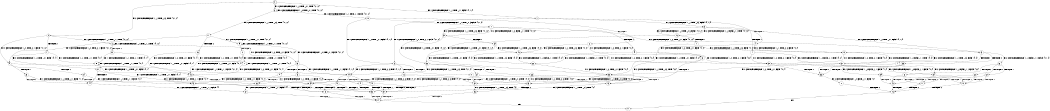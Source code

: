 digraph BCG {
size = "7, 10.5";
center = TRUE;
node [shape = circle];
0 [peripheries = 2];
0 -> 1 [label = "EX !1 !ATOMIC_EXCH_BRANCH (1, +1, TRUE, +1, 1, FALSE) !{0, 1, 2}"];
0 -> 2 [label = "EX !2 !ATOMIC_EXCH_BRANCH (1, +1, TRUE, +0, 3, TRUE) !{0, 1, 2}"];
0 -> 3 [label = "EX !0 !ATOMIC_EXCH_BRANCH (1, +0, TRUE, +0, 1, TRUE) !{0, 1, 2}"];
1 -> 4 [label = "TERMINATE !1"];
1 -> 5 [label = "EX !2 !ATOMIC_EXCH_BRANCH (1, +1, TRUE, +0, 3, FALSE) !{0, 1, 2}"];
1 -> 6 [label = "EX !0 !ATOMIC_EXCH_BRANCH (1, +0, TRUE, +0, 1, FALSE) !{0, 1, 2}"];
2 -> 7 [label = "TERMINATE !2"];
2 -> 8 [label = "EX !1 !ATOMIC_EXCH_BRANCH (1, +1, TRUE, +1, 1, TRUE) !{0, 1, 2}"];
2 -> 9 [label = "EX !0 !ATOMIC_EXCH_BRANCH (1, +0, TRUE, +0, 1, FALSE) !{0, 1, 2}"];
3 -> 10 [label = "EX !1 !ATOMIC_EXCH_BRANCH (1, +1, TRUE, +1, 1, FALSE) !{0, 1, 2}"];
3 -> 11 [label = "EX !2 !ATOMIC_EXCH_BRANCH (1, +1, TRUE, +0, 3, TRUE) !{0, 1, 2}"];
3 -> 3 [label = "EX !0 !ATOMIC_EXCH_BRANCH (1, +0, TRUE, +0, 1, TRUE) !{0, 1, 2}"];
4 -> 12 [label = "EX !2 !ATOMIC_EXCH_BRANCH (1, +1, TRUE, +0, 3, FALSE) !{0, 2}"];
4 -> 13 [label = "EX !0 !ATOMIC_EXCH_BRANCH (1, +0, TRUE, +0, 1, FALSE) !{0, 2}"];
5 -> 14 [label = "TERMINATE !1"];
5 -> 15 [label = "EX !0 !ATOMIC_EXCH_BRANCH (1, +0, TRUE, +0, 1, FALSE) !{0, 1, 2}"];
5 -> 16 [label = "EX !2 !ATOMIC_EXCH_BRANCH (1, +0, FALSE, +1, 1, TRUE) !{0, 1, 2}"];
6 -> 17 [label = "TERMINATE !1"];
6 -> 18 [label = "TERMINATE !0"];
6 -> 19 [label = "EX !2 !ATOMIC_EXCH_BRANCH (1, +1, TRUE, +0, 3, TRUE) !{0, 1, 2}"];
7 -> 20 [label = "EX !1 !ATOMIC_EXCH_BRANCH (1, +1, TRUE, +1, 1, TRUE) !{0, 1}"];
7 -> 21 [label = "EX !0 !ATOMIC_EXCH_BRANCH (1, +0, TRUE, +0, 1, FALSE) !{0, 1}"];
8 -> 22 [label = "TERMINATE !2"];
8 -> 23 [label = "EX !0 !ATOMIC_EXCH_BRANCH (1, +0, TRUE, +0, 1, FALSE) !{0, 1, 2}"];
8 -> 8 [label = "EX !1 !ATOMIC_EXCH_BRANCH (1, +1, TRUE, +1, 1, TRUE) !{0, 1, 2}"];
9 -> 24 [label = "TERMINATE !2"];
9 -> 25 [label = "TERMINATE !0"];
9 -> 19 [label = "EX !1 !ATOMIC_EXCH_BRANCH (1, +1, TRUE, +1, 1, FALSE) !{0, 1, 2}"];
10 -> 26 [label = "TERMINATE !1"];
10 -> 27 [label = "EX !2 !ATOMIC_EXCH_BRANCH (1, +1, TRUE, +0, 3, FALSE) !{0, 1, 2}"];
10 -> 6 [label = "EX !0 !ATOMIC_EXCH_BRANCH (1, +0, TRUE, +0, 1, FALSE) !{0, 1, 2}"];
11 -> 28 [label = "TERMINATE !2"];
11 -> 29 [label = "EX !1 !ATOMIC_EXCH_BRANCH (1, +1, TRUE, +1, 1, TRUE) !{0, 1, 2}"];
11 -> 9 [label = "EX !0 !ATOMIC_EXCH_BRANCH (1, +0, TRUE, +0, 1, FALSE) !{0, 1, 2}"];
12 -> 30 [label = "EX !0 !ATOMIC_EXCH_BRANCH (1, +0, TRUE, +0, 1, FALSE) !{0, 2}"];
12 -> 31 [label = "EX !2 !ATOMIC_EXCH_BRANCH (1, +0, FALSE, +1, 1, TRUE) !{0, 2}"];
13 -> 32 [label = "TERMINATE !0"];
13 -> 33 [label = "EX !2 !ATOMIC_EXCH_BRANCH (1, +1, TRUE, +0, 3, TRUE) !{0, 2}"];
14 -> 30 [label = "EX !0 !ATOMIC_EXCH_BRANCH (1, +0, TRUE, +0, 1, FALSE) !{0, 2}"];
14 -> 31 [label = "EX !2 !ATOMIC_EXCH_BRANCH (1, +0, FALSE, +1, 1, TRUE) !{0, 2}"];
15 -> 34 [label = "TERMINATE !1"];
15 -> 35 [label = "TERMINATE !0"];
15 -> 36 [label = "EX !2 !ATOMIC_EXCH_BRANCH (1, +0, FALSE, +1, 1, FALSE) !{0, 1, 2}"];
16 -> 37 [label = "TERMINATE !1"];
16 -> 38 [label = "EX !0 !ATOMIC_EXCH_BRANCH (1, +0, TRUE, +0, 1, FALSE) !{0, 1, 2}"];
16 -> 5 [label = "EX !2 !ATOMIC_EXCH_BRANCH (1, +1, TRUE, +0, 3, FALSE) !{0, 1, 2}"];
17 -> 32 [label = "TERMINATE !0"];
17 -> 33 [label = "EX !2 !ATOMIC_EXCH_BRANCH (1, +1, TRUE, +0, 3, TRUE) !{0, 2}"];
18 -> 32 [label = "TERMINATE !1"];
18 -> 39 [label = "EX !2 !ATOMIC_EXCH_BRANCH (1, +1, TRUE, +0, 3, TRUE) !{1, 2}"];
19 -> 40 [label = "TERMINATE !1"];
19 -> 41 [label = "TERMINATE !2"];
19 -> 42 [label = "TERMINATE !0"];
20 -> 43 [label = "EX !0 !ATOMIC_EXCH_BRANCH (1, +0, TRUE, +0, 1, FALSE) !{0, 1}"];
20 -> 20 [label = "EX !1 !ATOMIC_EXCH_BRANCH (1, +1, TRUE, +1, 1, TRUE) !{0, 1}"];
21 -> 44 [label = "TERMINATE !0"];
21 -> 45 [label = "EX !1 !ATOMIC_EXCH_BRANCH (1, +1, TRUE, +1, 1, FALSE) !{0, 1}"];
22 -> 43 [label = "EX !0 !ATOMIC_EXCH_BRANCH (1, +0, TRUE, +0, 1, FALSE) !{0, 1}"];
22 -> 20 [label = "EX !1 !ATOMIC_EXCH_BRANCH (1, +1, TRUE, +1, 1, TRUE) !{0, 1}"];
23 -> 46 [label = "TERMINATE !2"];
23 -> 47 [label = "TERMINATE !0"];
23 -> 19 [label = "EX !1 !ATOMIC_EXCH_BRANCH (1, +1, TRUE, +1, 1, FALSE) !{0, 1, 2}"];
24 -> 44 [label = "TERMINATE !0"];
24 -> 45 [label = "EX !1 !ATOMIC_EXCH_BRANCH (1, +1, TRUE, +1, 1, FALSE) !{0, 1}"];
25 -> 44 [label = "TERMINATE !2"];
25 -> 39 [label = "EX !1 !ATOMIC_EXCH_BRANCH (1, +1, TRUE, +1, 1, FALSE) !{1, 2}"];
26 -> 48 [label = "EX !2 !ATOMIC_EXCH_BRANCH (1, +1, TRUE, +0, 3, FALSE) !{0, 2}"];
26 -> 13 [label = "EX !0 !ATOMIC_EXCH_BRANCH (1, +0, TRUE, +0, 1, FALSE) !{0, 2}"];
27 -> 49 [label = "TERMINATE !1"];
27 -> 50 [label = "EX !2 !ATOMIC_EXCH_BRANCH (1, +0, FALSE, +1, 1, TRUE) !{0, 1, 2}"];
27 -> 15 [label = "EX !0 !ATOMIC_EXCH_BRANCH (1, +0, TRUE, +0, 1, FALSE) !{0, 1, 2}"];
28 -> 51 [label = "EX !1 !ATOMIC_EXCH_BRANCH (1, +1, TRUE, +1, 1, TRUE) !{0, 1}"];
28 -> 21 [label = "EX !0 !ATOMIC_EXCH_BRANCH (1, +0, TRUE, +0, 1, FALSE) !{0, 1}"];
29 -> 52 [label = "TERMINATE !2"];
29 -> 29 [label = "EX !1 !ATOMIC_EXCH_BRANCH (1, +1, TRUE, +1, 1, TRUE) !{0, 1, 2}"];
29 -> 23 [label = "EX !0 !ATOMIC_EXCH_BRANCH (1, +0, TRUE, +0, 1, FALSE) !{0, 1, 2}"];
30 -> 53 [label = "TERMINATE !0"];
30 -> 54 [label = "EX !2 !ATOMIC_EXCH_BRANCH (1, +0, FALSE, +1, 1, FALSE) !{0, 2}"];
31 -> 55 [label = "EX !0 !ATOMIC_EXCH_BRANCH (1, +0, TRUE, +0, 1, FALSE) !{0, 2}"];
31 -> 12 [label = "EX !2 !ATOMIC_EXCH_BRANCH (1, +1, TRUE, +0, 3, FALSE) !{0, 2}"];
32 -> 56 [label = "EX !2 !ATOMIC_EXCH_BRANCH (1, +1, TRUE, +0, 3, TRUE) !{2}"];
33 -> 57 [label = "TERMINATE !2"];
33 -> 58 [label = "TERMINATE !0"];
34 -> 53 [label = "TERMINATE !0"];
34 -> 54 [label = "EX !2 !ATOMIC_EXCH_BRANCH (1, +0, FALSE, +1, 1, FALSE) !{0, 2}"];
35 -> 53 [label = "TERMINATE !1"];
35 -> 59 [label = "EX !2 !ATOMIC_EXCH_BRANCH (1, +0, FALSE, +1, 1, FALSE) !{1, 2}"];
36 -> 60 [label = "TERMINATE !1"];
36 -> 61 [label = "TERMINATE !2"];
36 -> 62 [label = "TERMINATE !0"];
37 -> 55 [label = "EX !0 !ATOMIC_EXCH_BRANCH (1, +0, TRUE, +0, 1, FALSE) !{0, 2}"];
37 -> 12 [label = "EX !2 !ATOMIC_EXCH_BRANCH (1, +1, TRUE, +0, 3, FALSE) !{0, 2}"];
38 -> 63 [label = "TERMINATE !1"];
38 -> 64 [label = "TERMINATE !0"];
38 -> 19 [label = "EX !2 !ATOMIC_EXCH_BRANCH (1, +1, TRUE, +0, 3, TRUE) !{0, 1, 2}"];
39 -> 58 [label = "TERMINATE !1"];
39 -> 65 [label = "TERMINATE !2"];
40 -> 57 [label = "TERMINATE !2"];
40 -> 58 [label = "TERMINATE !0"];
41 -> 57 [label = "TERMINATE !1"];
41 -> 65 [label = "TERMINATE !0"];
42 -> 58 [label = "TERMINATE !1"];
42 -> 65 [label = "TERMINATE !2"];
43 -> 66 [label = "TERMINATE !0"];
43 -> 45 [label = "EX !1 !ATOMIC_EXCH_BRANCH (1, +1, TRUE, +1, 1, FALSE) !{0, 1}"];
44 -> 67 [label = "EX !1 !ATOMIC_EXCH_BRANCH (1, +1, TRUE, +1, 1, FALSE) !{1}"];
45 -> 57 [label = "TERMINATE !1"];
45 -> 65 [label = "TERMINATE !0"];
46 -> 66 [label = "TERMINATE !0"];
46 -> 45 [label = "EX !1 !ATOMIC_EXCH_BRANCH (1, +1, TRUE, +1, 1, FALSE) !{0, 1}"];
47 -> 66 [label = "TERMINATE !2"];
47 -> 39 [label = "EX !1 !ATOMIC_EXCH_BRANCH (1, +1, TRUE, +1, 1, FALSE) !{1, 2}"];
48 -> 68 [label = "EX !2 !ATOMIC_EXCH_BRANCH (1, +0, FALSE, +1, 1, TRUE) !{0, 2}"];
48 -> 30 [label = "EX !0 !ATOMIC_EXCH_BRANCH (1, +0, TRUE, +0, 1, FALSE) !{0, 2}"];
49 -> 68 [label = "EX !2 !ATOMIC_EXCH_BRANCH (1, +0, FALSE, +1, 1, TRUE) !{0, 2}"];
49 -> 30 [label = "EX !0 !ATOMIC_EXCH_BRANCH (1, +0, TRUE, +0, 1, FALSE) !{0, 2}"];
50 -> 69 [label = "TERMINATE !1"];
50 -> 27 [label = "EX !2 !ATOMIC_EXCH_BRANCH (1, +1, TRUE, +0, 3, FALSE) !{0, 1, 2}"];
50 -> 38 [label = "EX !0 !ATOMIC_EXCH_BRANCH (1, +0, TRUE, +0, 1, FALSE) !{0, 1, 2}"];
51 -> 51 [label = "EX !1 !ATOMIC_EXCH_BRANCH (1, +1, TRUE, +1, 1, TRUE) !{0, 1}"];
51 -> 43 [label = "EX !0 !ATOMIC_EXCH_BRANCH (1, +0, TRUE, +0, 1, FALSE) !{0, 1}"];
52 -> 51 [label = "EX !1 !ATOMIC_EXCH_BRANCH (1, +1, TRUE, +1, 1, TRUE) !{0, 1}"];
52 -> 43 [label = "EX !0 !ATOMIC_EXCH_BRANCH (1, +0, TRUE, +0, 1, FALSE) !{0, 1}"];
53 -> 70 [label = "EX !2 !ATOMIC_EXCH_BRANCH (1, +0, FALSE, +1, 1, FALSE) !{2}"];
54 -> 71 [label = "TERMINATE !2"];
54 -> 72 [label = "TERMINATE !0"];
55 -> 73 [label = "TERMINATE !0"];
55 -> 33 [label = "EX !2 !ATOMIC_EXCH_BRANCH (1, +1, TRUE, +0, 3, TRUE) !{0, 2}"];
56 -> 74 [label = "TERMINATE !2"];
57 -> 74 [label = "TERMINATE !0"];
58 -> 74 [label = "TERMINATE !2"];
59 -> 72 [label = "TERMINATE !1"];
59 -> 75 [label = "TERMINATE !2"];
60 -> 71 [label = "TERMINATE !2"];
60 -> 72 [label = "TERMINATE !0"];
61 -> 71 [label = "TERMINATE !1"];
61 -> 75 [label = "TERMINATE !0"];
62 -> 72 [label = "TERMINATE !1"];
62 -> 75 [label = "TERMINATE !2"];
63 -> 73 [label = "TERMINATE !0"];
63 -> 33 [label = "EX !2 !ATOMIC_EXCH_BRANCH (1, +1, TRUE, +0, 3, TRUE) !{0, 2}"];
64 -> 73 [label = "TERMINATE !1"];
64 -> 39 [label = "EX !2 !ATOMIC_EXCH_BRANCH (1, +1, TRUE, +0, 3, TRUE) !{1, 2}"];
65 -> 74 [label = "TERMINATE !1"];
66 -> 67 [label = "EX !1 !ATOMIC_EXCH_BRANCH (1, +1, TRUE, +1, 1, FALSE) !{1}"];
67 -> 74 [label = "TERMINATE !1"];
68 -> 48 [label = "EX !2 !ATOMIC_EXCH_BRANCH (1, +1, TRUE, +0, 3, FALSE) !{0, 2}"];
68 -> 55 [label = "EX !0 !ATOMIC_EXCH_BRANCH (1, +0, TRUE, +0, 1, FALSE) !{0, 2}"];
69 -> 48 [label = "EX !2 !ATOMIC_EXCH_BRANCH (1, +1, TRUE, +0, 3, FALSE) !{0, 2}"];
69 -> 55 [label = "EX !0 !ATOMIC_EXCH_BRANCH (1, +0, TRUE, +0, 1, FALSE) !{0, 2}"];
70 -> 76 [label = "TERMINATE !2"];
71 -> 76 [label = "TERMINATE !0"];
72 -> 76 [label = "TERMINATE !2"];
73 -> 56 [label = "EX !2 !ATOMIC_EXCH_BRANCH (1, +1, TRUE, +0, 3, TRUE) !{2}"];
74 -> 77 [label = "exit"];
75 -> 76 [label = "TERMINATE !1"];
76 -> 77 [label = "exit"];
}
